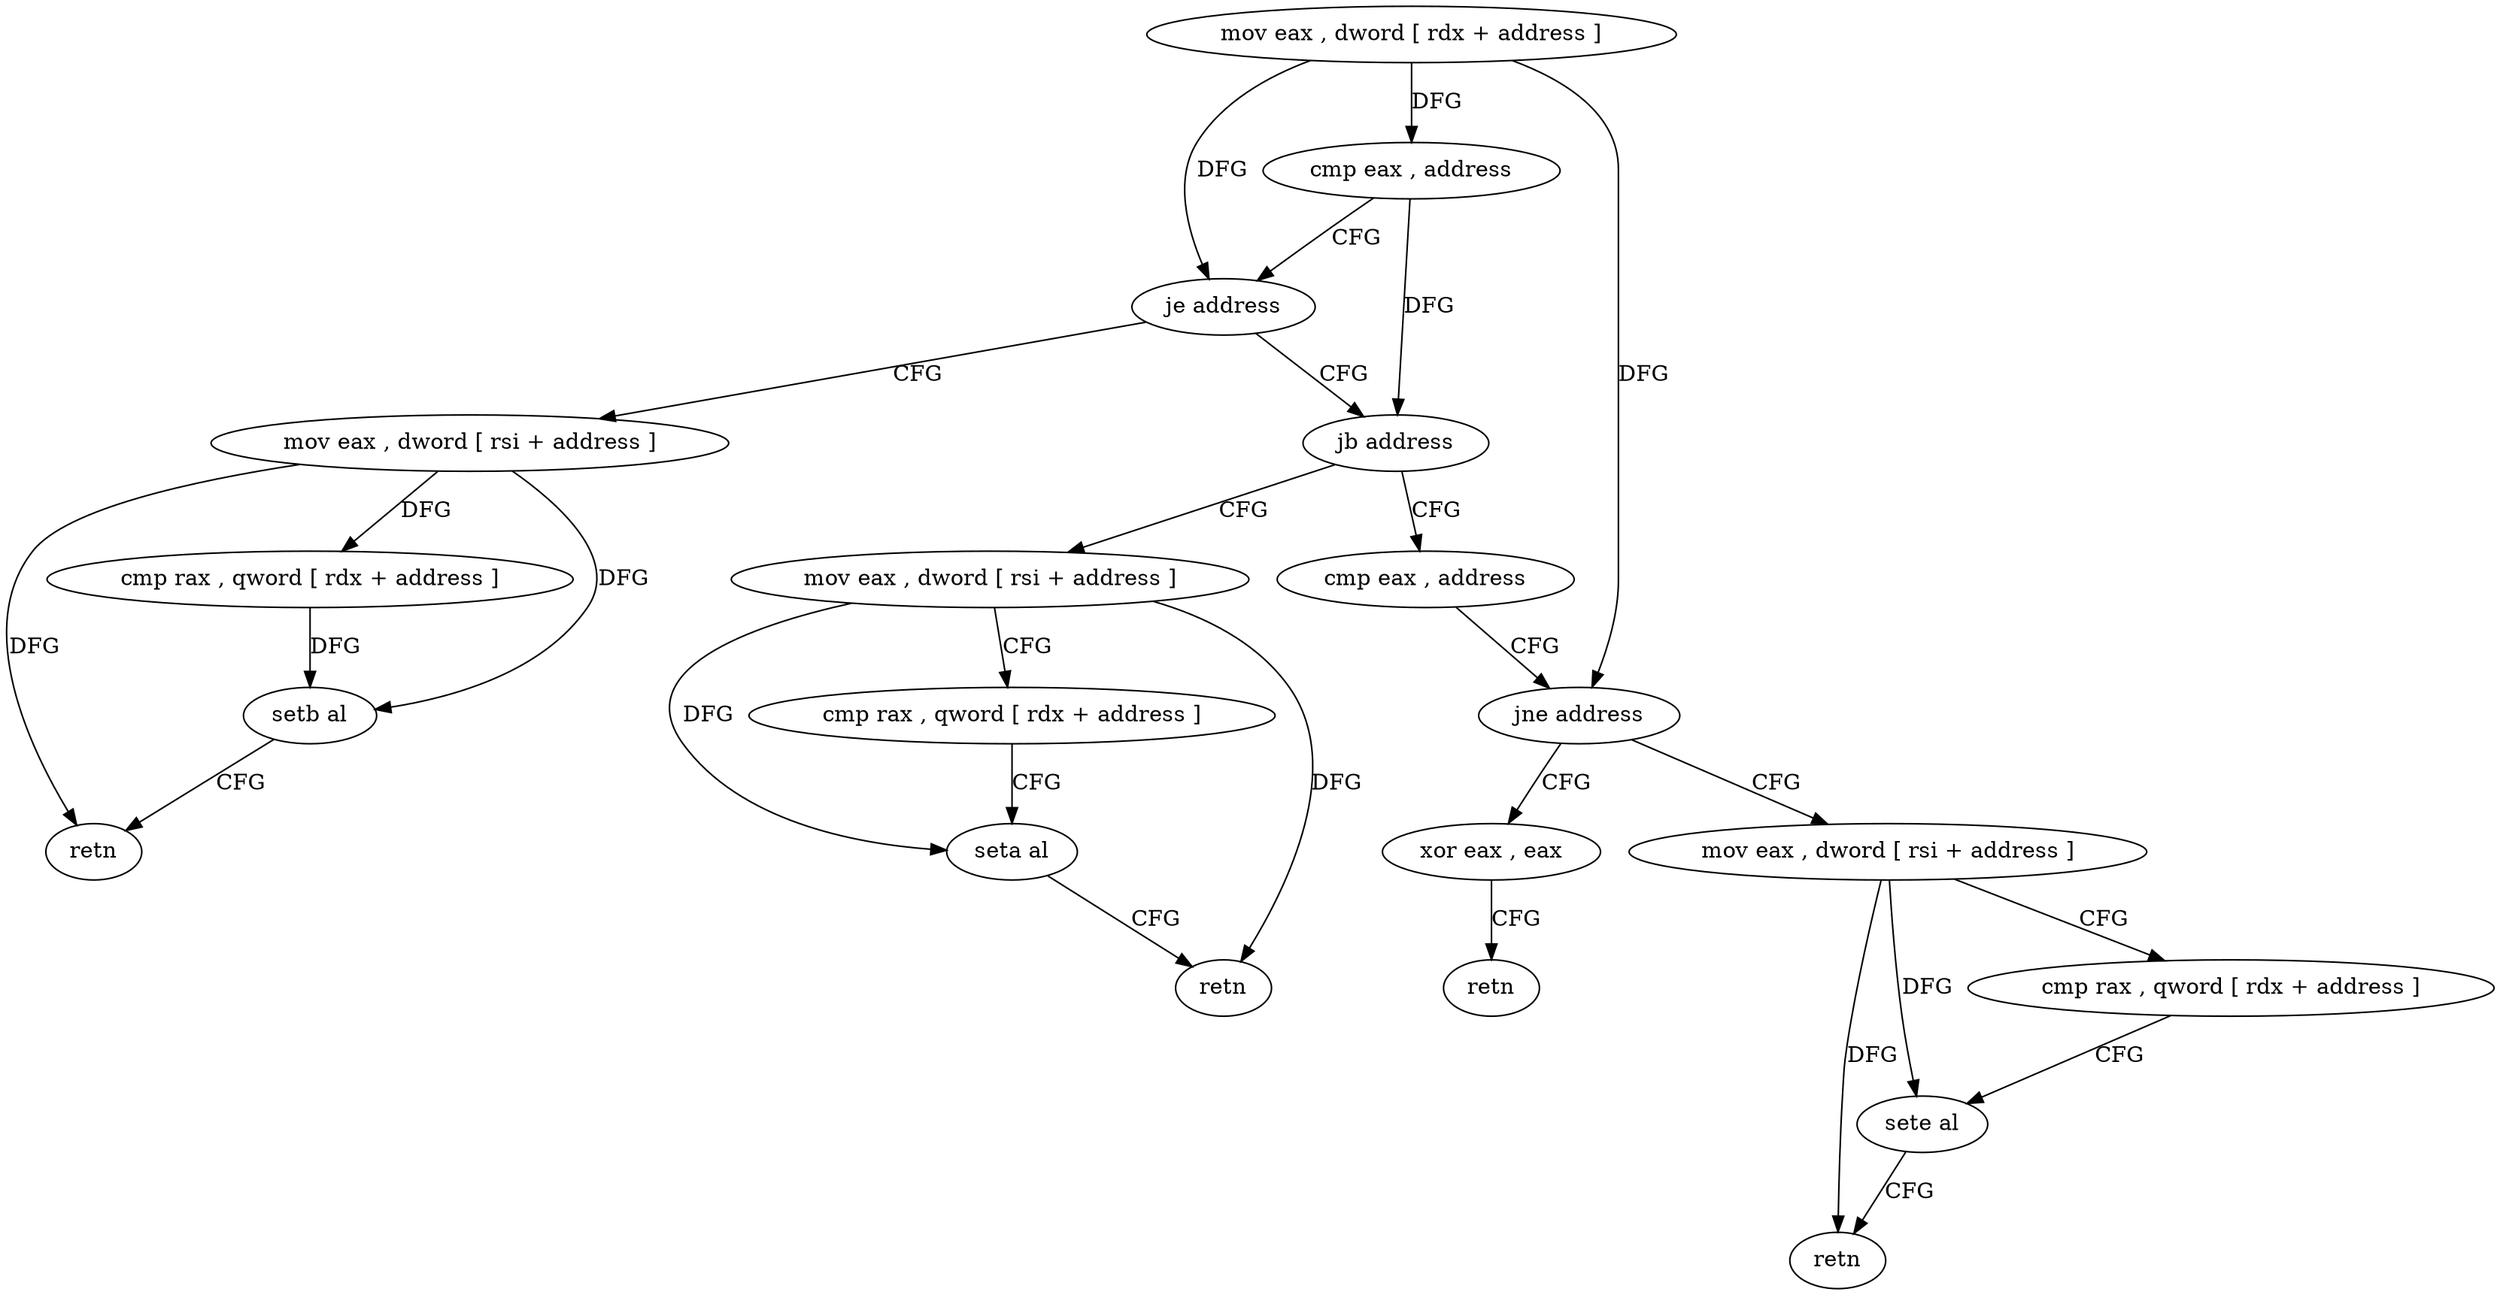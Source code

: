 digraph "func" {
"4214768" [label = "mov eax , dword [ rdx + address ]" ]
"4214771" [label = "cmp eax , address" ]
"4214774" [label = "je address" ]
"4214824" [label = "mov eax , dword [ rsi + address ]" ]
"4214776" [label = "jb address" ]
"4214827" [label = "cmp rax , qword [ rdx + address ]" ]
"4214831" [label = "setb al" ]
"4214834" [label = "retn" ]
"4214808" [label = "mov eax , dword [ rsi + address ]" ]
"4214778" [label = "cmp eax , address" ]
"4214811" [label = "cmp rax , qword [ rdx + address ]" ]
"4214815" [label = "seta al" ]
"4214818" [label = "retn" ]
"4214781" [label = "jne address" ]
"4214800" [label = "xor eax , eax" ]
"4214783" [label = "mov eax , dword [ rsi + address ]" ]
"4214802" [label = "retn" ]
"4214786" [label = "cmp rax , qword [ rdx + address ]" ]
"4214790" [label = "sete al" ]
"4214793" [label = "retn" ]
"4214768" -> "4214771" [ label = "DFG" ]
"4214768" -> "4214774" [ label = "DFG" ]
"4214768" -> "4214781" [ label = "DFG" ]
"4214771" -> "4214774" [ label = "CFG" ]
"4214771" -> "4214776" [ label = "DFG" ]
"4214774" -> "4214824" [ label = "CFG" ]
"4214774" -> "4214776" [ label = "CFG" ]
"4214824" -> "4214827" [ label = "DFG" ]
"4214824" -> "4214831" [ label = "DFG" ]
"4214824" -> "4214834" [ label = "DFG" ]
"4214776" -> "4214808" [ label = "CFG" ]
"4214776" -> "4214778" [ label = "CFG" ]
"4214827" -> "4214831" [ label = "DFG" ]
"4214831" -> "4214834" [ label = "CFG" ]
"4214808" -> "4214811" [ label = "CFG" ]
"4214808" -> "4214815" [ label = "DFG" ]
"4214808" -> "4214818" [ label = "DFG" ]
"4214778" -> "4214781" [ label = "CFG" ]
"4214811" -> "4214815" [ label = "CFG" ]
"4214815" -> "4214818" [ label = "CFG" ]
"4214781" -> "4214800" [ label = "CFG" ]
"4214781" -> "4214783" [ label = "CFG" ]
"4214800" -> "4214802" [ label = "CFG" ]
"4214783" -> "4214786" [ label = "CFG" ]
"4214783" -> "4214790" [ label = "DFG" ]
"4214783" -> "4214793" [ label = "DFG" ]
"4214786" -> "4214790" [ label = "CFG" ]
"4214790" -> "4214793" [ label = "CFG" ]
}
